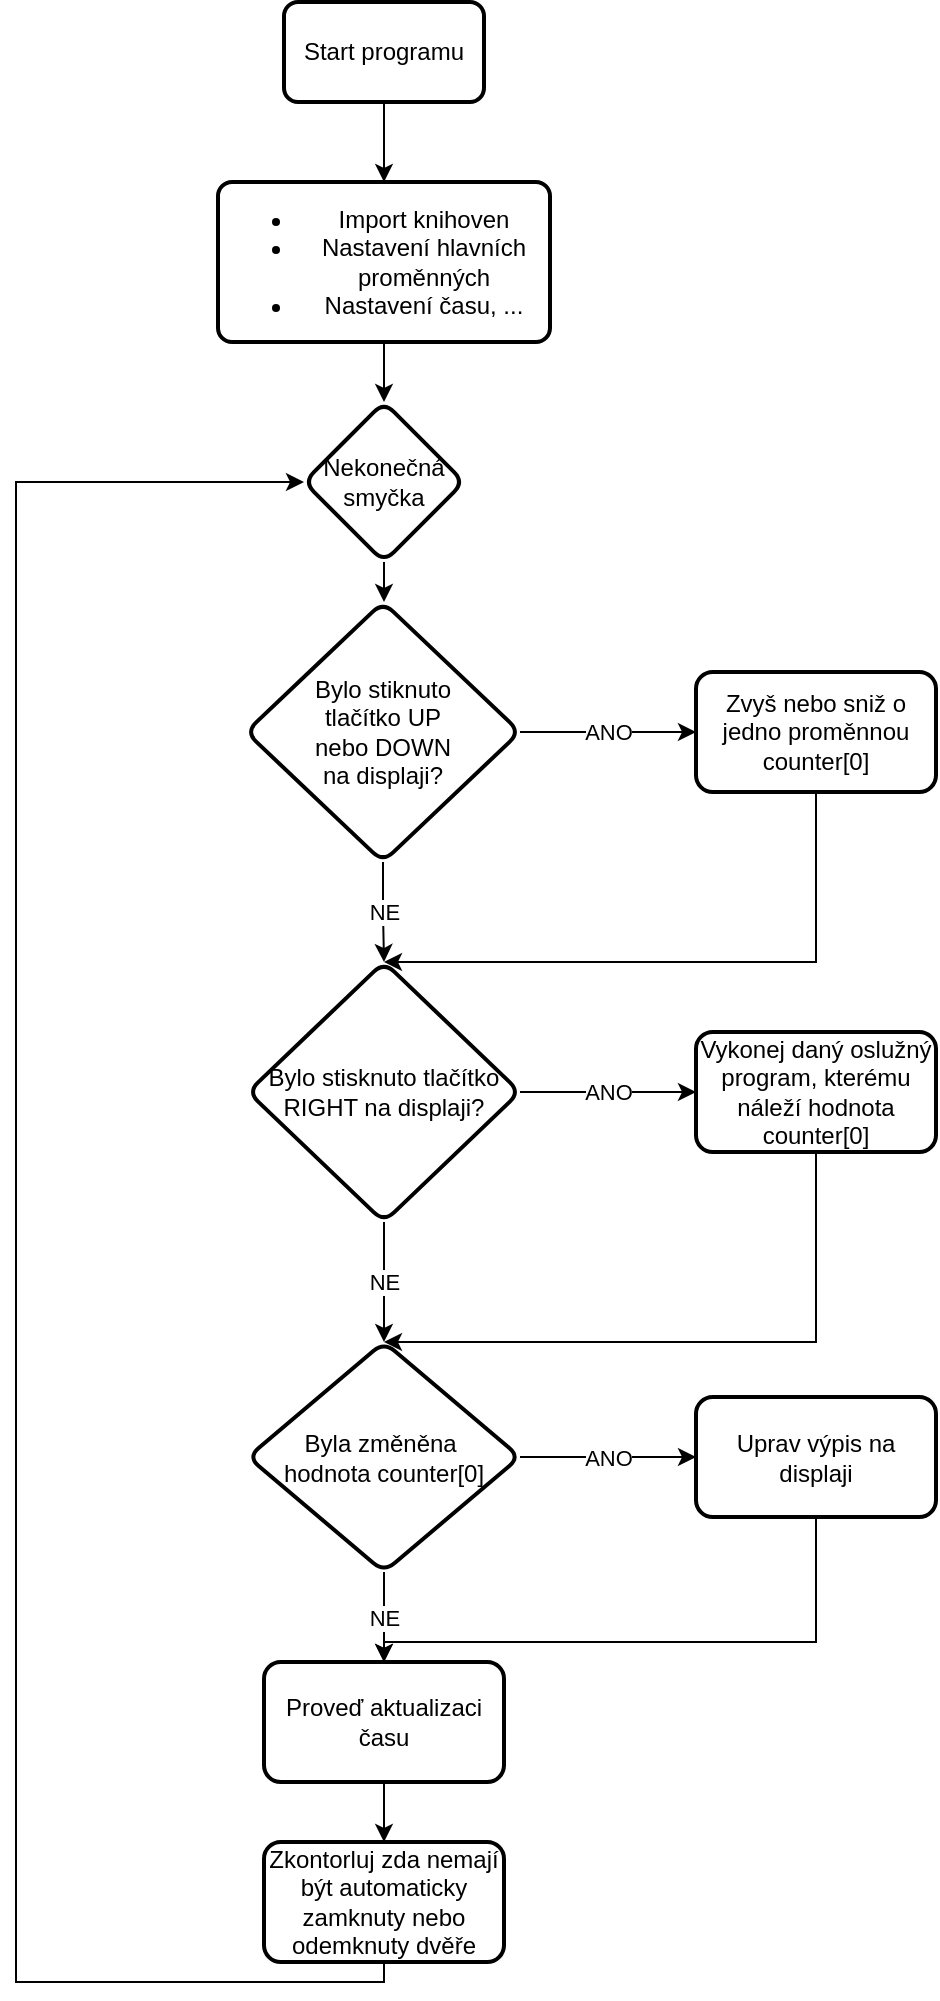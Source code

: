 <mxfile version="21.2.1" type="device">
  <diagram id="C5RBs43oDa-KdzZeNtuy" name="Page-1">
    <mxGraphModel dx="1098" dy="820" grid="1" gridSize="10" guides="1" tooltips="1" connect="1" arrows="1" fold="1" page="1" pageScale="1" pageWidth="827" pageHeight="1169" math="0" shadow="0">
      <root>
        <mxCell id="WIyWlLk6GJQsqaUBKTNV-0" />
        <mxCell id="WIyWlLk6GJQsqaUBKTNV-1" parent="WIyWlLk6GJQsqaUBKTNV-0" />
        <mxCell id="S8cyLzOC5wXzLLrWG8NB-2" value="" style="edgeStyle=orthogonalEdgeStyle;rounded=0;orthogonalLoop=1;jettySize=auto;html=1;" edge="1" parent="WIyWlLk6GJQsqaUBKTNV-1" source="S8cyLzOC5wXzLLrWG8NB-0" target="S8cyLzOC5wXzLLrWG8NB-1">
          <mxGeometry relative="1" as="geometry" />
        </mxCell>
        <mxCell id="S8cyLzOC5wXzLLrWG8NB-0" value="Start programu" style="rounded=1;whiteSpace=wrap;html=1;absoluteArcSize=1;arcSize=14;strokeWidth=2;" vertex="1" parent="WIyWlLk6GJQsqaUBKTNV-1">
          <mxGeometry x="364" y="30" width="100" height="50" as="geometry" />
        </mxCell>
        <mxCell id="S8cyLzOC5wXzLLrWG8NB-4" value="" style="edgeStyle=orthogonalEdgeStyle;rounded=0;orthogonalLoop=1;jettySize=auto;html=1;" edge="1" parent="WIyWlLk6GJQsqaUBKTNV-1" source="S8cyLzOC5wXzLLrWG8NB-1" target="S8cyLzOC5wXzLLrWG8NB-3">
          <mxGeometry relative="1" as="geometry" />
        </mxCell>
        <mxCell id="S8cyLzOC5wXzLLrWG8NB-1" value="&lt;ul&gt;&lt;li&gt;Import knihoven&lt;/li&gt;&lt;li&gt;Nastavení hlavních proměnných&lt;/li&gt;&lt;li&gt;Nastavení času, ...&lt;/li&gt;&lt;/ul&gt;" style="rounded=1;whiteSpace=wrap;html=1;absoluteArcSize=1;arcSize=14;strokeWidth=2;" vertex="1" parent="WIyWlLk6GJQsqaUBKTNV-1">
          <mxGeometry x="331" y="120" width="166" height="80" as="geometry" />
        </mxCell>
        <mxCell id="S8cyLzOC5wXzLLrWG8NB-8" value="" style="edgeStyle=orthogonalEdgeStyle;rounded=0;orthogonalLoop=1;jettySize=auto;html=1;" edge="1" parent="WIyWlLk6GJQsqaUBKTNV-1" source="S8cyLzOC5wXzLLrWG8NB-3" target="S8cyLzOC5wXzLLrWG8NB-7">
          <mxGeometry relative="1" as="geometry" />
        </mxCell>
        <mxCell id="S8cyLzOC5wXzLLrWG8NB-3" value="Nekonečná&lt;br&gt;smyčka" style="rhombus;whiteSpace=wrap;html=1;rounded=1;arcSize=14;strokeWidth=2;" vertex="1" parent="WIyWlLk6GJQsqaUBKTNV-1">
          <mxGeometry x="374" y="230" width="80" height="80" as="geometry" />
        </mxCell>
        <mxCell id="S8cyLzOC5wXzLLrWG8NB-10" value="ANO" style="edgeStyle=orthogonalEdgeStyle;rounded=0;orthogonalLoop=1;jettySize=auto;html=1;" edge="1" parent="WIyWlLk6GJQsqaUBKTNV-1" source="S8cyLzOC5wXzLLrWG8NB-7" target="S8cyLzOC5wXzLLrWG8NB-9">
          <mxGeometry relative="1" as="geometry" />
        </mxCell>
        <mxCell id="S8cyLzOC5wXzLLrWG8NB-12" value="NE" style="edgeStyle=orthogonalEdgeStyle;rounded=0;orthogonalLoop=1;jettySize=auto;html=1;" edge="1" parent="WIyWlLk6GJQsqaUBKTNV-1" source="S8cyLzOC5wXzLLrWG8NB-7" target="S8cyLzOC5wXzLLrWG8NB-11">
          <mxGeometry relative="1" as="geometry" />
        </mxCell>
        <mxCell id="S8cyLzOC5wXzLLrWG8NB-7" value="Bylo stiknuto&lt;br&gt;tlačítko UP&lt;br&gt;nebo DOWN&lt;br&gt;na displaji?" style="rhombus;whiteSpace=wrap;html=1;rounded=1;arcSize=14;strokeWidth=2;" vertex="1" parent="WIyWlLk6GJQsqaUBKTNV-1">
          <mxGeometry x="345" y="330" width="137" height="130" as="geometry" />
        </mxCell>
        <mxCell id="S8cyLzOC5wXzLLrWG8NB-13" style="edgeStyle=orthogonalEdgeStyle;rounded=0;orthogonalLoop=1;jettySize=auto;html=1;entryX=0.5;entryY=0;entryDx=0;entryDy=0;" edge="1" parent="WIyWlLk6GJQsqaUBKTNV-1" source="S8cyLzOC5wXzLLrWG8NB-9" target="S8cyLzOC5wXzLLrWG8NB-11">
          <mxGeometry relative="1" as="geometry">
            <Array as="points">
              <mxPoint x="630" y="510" />
            </Array>
          </mxGeometry>
        </mxCell>
        <mxCell id="S8cyLzOC5wXzLLrWG8NB-9" value="Zvyš nebo sniž o jedno proměnnou&lt;br&gt;counter[0]" style="whiteSpace=wrap;html=1;rounded=1;arcSize=14;strokeWidth=2;" vertex="1" parent="WIyWlLk6GJQsqaUBKTNV-1">
          <mxGeometry x="570" y="365" width="120" height="60" as="geometry" />
        </mxCell>
        <mxCell id="S8cyLzOC5wXzLLrWG8NB-15" value="ANO" style="edgeStyle=orthogonalEdgeStyle;rounded=0;orthogonalLoop=1;jettySize=auto;html=1;" edge="1" parent="WIyWlLk6GJQsqaUBKTNV-1" source="S8cyLzOC5wXzLLrWG8NB-11" target="S8cyLzOC5wXzLLrWG8NB-14">
          <mxGeometry relative="1" as="geometry" />
        </mxCell>
        <mxCell id="S8cyLzOC5wXzLLrWG8NB-17" value="NE" style="edgeStyle=orthogonalEdgeStyle;rounded=0;orthogonalLoop=1;jettySize=auto;html=1;" edge="1" parent="WIyWlLk6GJQsqaUBKTNV-1" source="S8cyLzOC5wXzLLrWG8NB-11" target="S8cyLzOC5wXzLLrWG8NB-16">
          <mxGeometry relative="1" as="geometry" />
        </mxCell>
        <mxCell id="S8cyLzOC5wXzLLrWG8NB-11" value="Bylo stisknuto tlačítko&lt;br&gt;RIGHT na displaji?" style="rhombus;whiteSpace=wrap;html=1;rounded=1;arcSize=14;strokeWidth=2;" vertex="1" parent="WIyWlLk6GJQsqaUBKTNV-1">
          <mxGeometry x="346" y="510" width="136" height="130" as="geometry" />
        </mxCell>
        <mxCell id="S8cyLzOC5wXzLLrWG8NB-18" style="edgeStyle=orthogonalEdgeStyle;rounded=0;orthogonalLoop=1;jettySize=auto;html=1;entryX=0.5;entryY=0;entryDx=0;entryDy=0;" edge="1" parent="WIyWlLk6GJQsqaUBKTNV-1" source="S8cyLzOC5wXzLLrWG8NB-14" target="S8cyLzOC5wXzLLrWG8NB-16">
          <mxGeometry relative="1" as="geometry">
            <Array as="points">
              <mxPoint x="630" y="700" />
            </Array>
          </mxGeometry>
        </mxCell>
        <mxCell id="S8cyLzOC5wXzLLrWG8NB-14" value="Vykonej daný oslužný program, kterému náleží hodnota counter[0]" style="whiteSpace=wrap;html=1;rounded=1;arcSize=14;strokeWidth=2;" vertex="1" parent="WIyWlLk6GJQsqaUBKTNV-1">
          <mxGeometry x="570" y="545" width="120" height="60" as="geometry" />
        </mxCell>
        <mxCell id="S8cyLzOC5wXzLLrWG8NB-20" value="ANO" style="edgeStyle=orthogonalEdgeStyle;rounded=0;orthogonalLoop=1;jettySize=auto;html=1;" edge="1" parent="WIyWlLk6GJQsqaUBKTNV-1" source="S8cyLzOC5wXzLLrWG8NB-16" target="S8cyLzOC5wXzLLrWG8NB-19">
          <mxGeometry relative="1" as="geometry" />
        </mxCell>
        <mxCell id="S8cyLzOC5wXzLLrWG8NB-22" value="NE" style="edgeStyle=orthogonalEdgeStyle;rounded=0;orthogonalLoop=1;jettySize=auto;html=1;" edge="1" parent="WIyWlLk6GJQsqaUBKTNV-1" source="S8cyLzOC5wXzLLrWG8NB-16" target="S8cyLzOC5wXzLLrWG8NB-21">
          <mxGeometry relative="1" as="geometry" />
        </mxCell>
        <mxCell id="S8cyLzOC5wXzLLrWG8NB-16" value="Byla změněna&amp;nbsp;&lt;br&gt;hodnota counter[0]" style="rhombus;whiteSpace=wrap;html=1;rounded=1;arcSize=14;strokeWidth=2;" vertex="1" parent="WIyWlLk6GJQsqaUBKTNV-1">
          <mxGeometry x="346" y="700" width="136" height="115" as="geometry" />
        </mxCell>
        <mxCell id="S8cyLzOC5wXzLLrWG8NB-26" style="edgeStyle=orthogonalEdgeStyle;rounded=0;orthogonalLoop=1;jettySize=auto;html=1;entryX=0.5;entryY=0;entryDx=0;entryDy=0;" edge="1" parent="WIyWlLk6GJQsqaUBKTNV-1" source="S8cyLzOC5wXzLLrWG8NB-19" target="S8cyLzOC5wXzLLrWG8NB-21">
          <mxGeometry relative="1" as="geometry">
            <Array as="points">
              <mxPoint x="630" y="850" />
              <mxPoint x="414" y="850" />
            </Array>
          </mxGeometry>
        </mxCell>
        <mxCell id="S8cyLzOC5wXzLLrWG8NB-19" value="Uprav výpis na displaji" style="whiteSpace=wrap;html=1;rounded=1;arcSize=14;strokeWidth=2;" vertex="1" parent="WIyWlLk6GJQsqaUBKTNV-1">
          <mxGeometry x="570" y="727.5" width="120" height="60" as="geometry" />
        </mxCell>
        <mxCell id="S8cyLzOC5wXzLLrWG8NB-24" value="" style="edgeStyle=orthogonalEdgeStyle;rounded=0;orthogonalLoop=1;jettySize=auto;html=1;" edge="1" parent="WIyWlLk6GJQsqaUBKTNV-1" source="S8cyLzOC5wXzLLrWG8NB-21" target="S8cyLzOC5wXzLLrWG8NB-23">
          <mxGeometry relative="1" as="geometry" />
        </mxCell>
        <mxCell id="S8cyLzOC5wXzLLrWG8NB-21" value="Proveď aktualizaci času" style="whiteSpace=wrap;html=1;rounded=1;arcSize=14;strokeWidth=2;" vertex="1" parent="WIyWlLk6GJQsqaUBKTNV-1">
          <mxGeometry x="354" y="860" width="120" height="60" as="geometry" />
        </mxCell>
        <mxCell id="S8cyLzOC5wXzLLrWG8NB-25" style="edgeStyle=orthogonalEdgeStyle;rounded=0;orthogonalLoop=1;jettySize=auto;html=1;entryX=0;entryY=0.5;entryDx=0;entryDy=0;" edge="1" parent="WIyWlLk6GJQsqaUBKTNV-1" source="S8cyLzOC5wXzLLrWG8NB-23" target="S8cyLzOC5wXzLLrWG8NB-3">
          <mxGeometry relative="1" as="geometry">
            <Array as="points">
              <mxPoint x="414" y="1020" />
              <mxPoint x="230" y="1020" />
              <mxPoint x="230" y="270" />
            </Array>
          </mxGeometry>
        </mxCell>
        <mxCell id="S8cyLzOC5wXzLLrWG8NB-23" value="Zkontorluj zda nemají být automaticky zamknuty nebo odemknuty dvěře" style="whiteSpace=wrap;html=1;rounded=1;arcSize=14;strokeWidth=2;" vertex="1" parent="WIyWlLk6GJQsqaUBKTNV-1">
          <mxGeometry x="354" y="950" width="120" height="60" as="geometry" />
        </mxCell>
      </root>
    </mxGraphModel>
  </diagram>
</mxfile>
